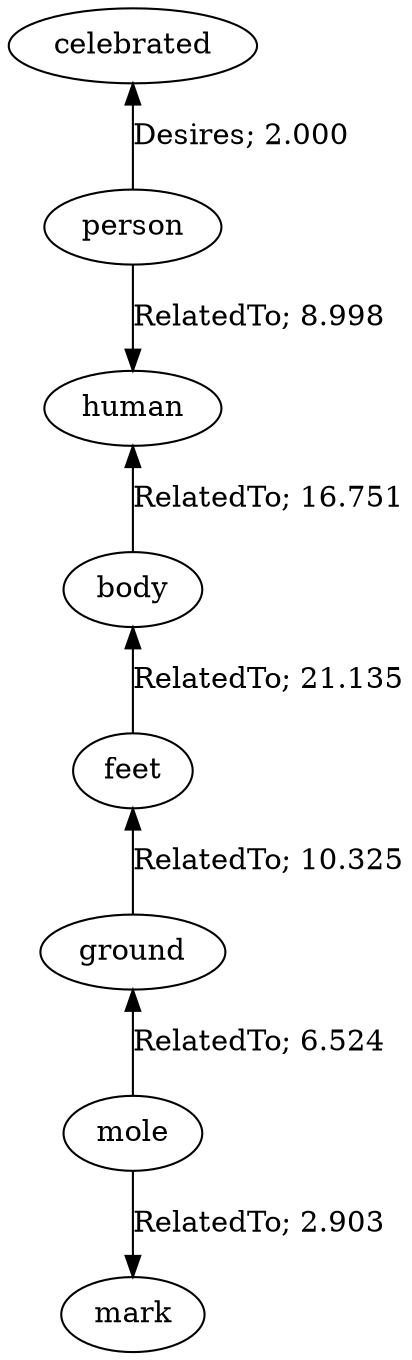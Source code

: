 // The path the concepts from "celebrated" to "mark".Path Length: 7; Weight Sum: 68.63528330332305; Average Weight: 9.805040471903293
digraph "9_c---celebrated-mark---PLen7_WSum68.635_WAvg9.805" {
	0 [label=celebrated]
	1 [label=person]
	2 [label=human]
	3 [label=body]
	4 [label=feet]
	5 [label=ground]
	6 [label=mole]
	7 [label=mark]
	0 -> 1 [label="Desires; 2.000" dir=back weight=2.000]
	1 -> 2 [label="RelatedTo; 8.998" dir=forward weight=8.998]
	2 -> 3 [label="RelatedTo; 16.751" dir=back weight=16.751]
	3 -> 4 [label="RelatedTo; 21.135" dir=back weight=21.135]
	4 -> 5 [label="RelatedTo; 10.325" dir=back weight=10.325]
	5 -> 6 [label="RelatedTo; 6.524" dir=back weight=6.524]
	6 -> 7 [label="RelatedTo; 2.903" dir=forward weight=2.903]
}
